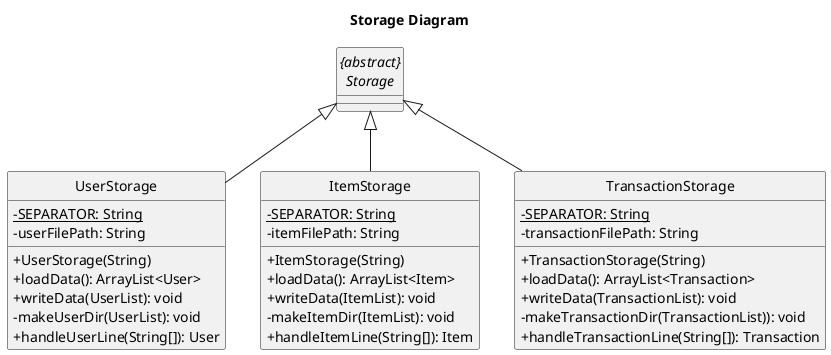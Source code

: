 @startuml
title Storage Diagram

skinparam classAttributeIconSize 0
hide footbox
hide circle

abstract class "{abstract}\nStorage"

class UserStorage {
    {static} - SEPARATOR: String
    - userFilePath: String
    + UserStorage(String)
    + loadData(): ArrayList<User>
    + writeData(UserList): void
    - makeUserDir(UserList): void
    + handleUserLine(String[]): User
}

class ItemStorage {
    {static} - SEPARATOR: String
    - itemFilePath: String
    + ItemStorage(String)
    + loadData(): ArrayList<Item>
    + writeData(ItemList): void
    - makeItemDir(ItemList): void
    + handleItemLine(String[]): Item
}

class TransactionStorage {
    {static} - SEPARATOR: String
    - transactionFilePath: String
    + TransactionStorage(String)
    + loadData(): ArrayList<Transaction>
    + writeData(TransactionList): void
    - makeTransactionDir(TransactionList)): void
    + handleTransactionLine(String[]): Transaction
}

"{abstract}\nStorage" <|-- UserStorage
"{abstract}\nStorage" <|-- ItemStorage
"{abstract}\nStorage" <|-- TransactionStorage
@enduml
